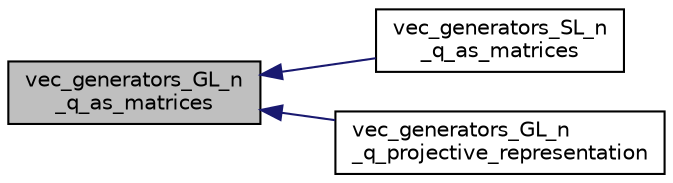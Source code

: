 digraph "vec_generators_GL_n_q_as_matrices"
{
  edge [fontname="Helvetica",fontsize="10",labelfontname="Helvetica",labelfontsize="10"];
  node [fontname="Helvetica",fontsize="10",shape=record];
  rankdir="LR";
  Node11524 [label="vec_generators_GL_n\l_q_as_matrices",height=0.2,width=0.4,color="black", fillcolor="grey75", style="filled", fontcolor="black"];
  Node11524 -> Node11525 [dir="back",color="midnightblue",fontsize="10",style="solid",fontname="Helvetica"];
  Node11525 [label="vec_generators_SL_n\l_q_as_matrices",height=0.2,width=0.4,color="black", fillcolor="white", style="filled",URL="$d0/dd3/perm__group__gens_8_c.html#aece7a22e0963ee87d325797900443bd2"];
  Node11524 -> Node11526 [dir="back",color="midnightblue",fontsize="10",style="solid",fontname="Helvetica"];
  Node11526 [label="vec_generators_GL_n\l_q_projective_representation",height=0.2,width=0.4,color="black", fillcolor="white", style="filled",URL="$d0/dd3/perm__group__gens_8_c.html#ae56b1d99562cb32203518575c689746d"];
}
